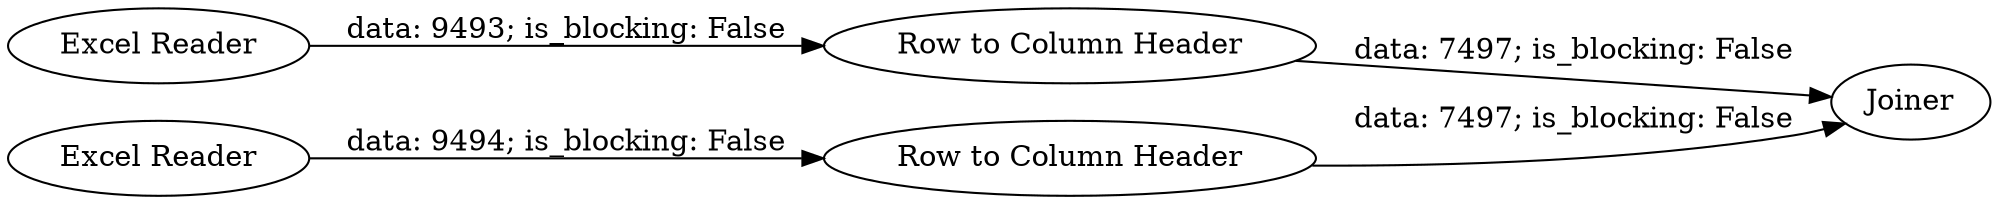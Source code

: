 digraph {
	"956559833157877710_3" [label="Row to Column Header"]
	"956559833157877710_1" [label="Excel Reader"]
	"956559833157877710_5" [label=Joiner]
	"956559833157877710_2" [label="Excel Reader"]
	"956559833157877710_4" [label="Row to Column Header"]
	"956559833157877710_4" -> "956559833157877710_5" [label="data: 7497; is_blocking: False"]
	"956559833157877710_1" -> "956559833157877710_3" [label="data: 9494; is_blocking: False"]
	"956559833157877710_2" -> "956559833157877710_4" [label="data: 9493; is_blocking: False"]
	"956559833157877710_3" -> "956559833157877710_5" [label="data: 7497; is_blocking: False"]
	rankdir=LR
}
